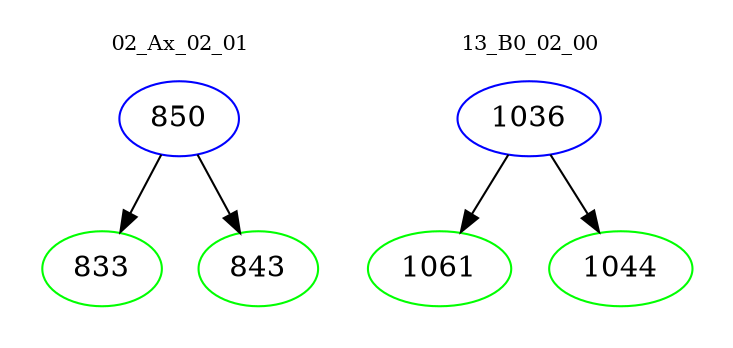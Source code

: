 digraph{
subgraph cluster_0 {
color = white
label = "02_Ax_02_01";
fontsize=10;
T0_850 [label="850", color="blue"]
T0_850 -> T0_833 [color="black"]
T0_833 [label="833", color="green"]
T0_850 -> T0_843 [color="black"]
T0_843 [label="843", color="green"]
}
subgraph cluster_1 {
color = white
label = "13_B0_02_00";
fontsize=10;
T1_1036 [label="1036", color="blue"]
T1_1036 -> T1_1061 [color="black"]
T1_1061 [label="1061", color="green"]
T1_1036 -> T1_1044 [color="black"]
T1_1044 [label="1044", color="green"]
}
}
